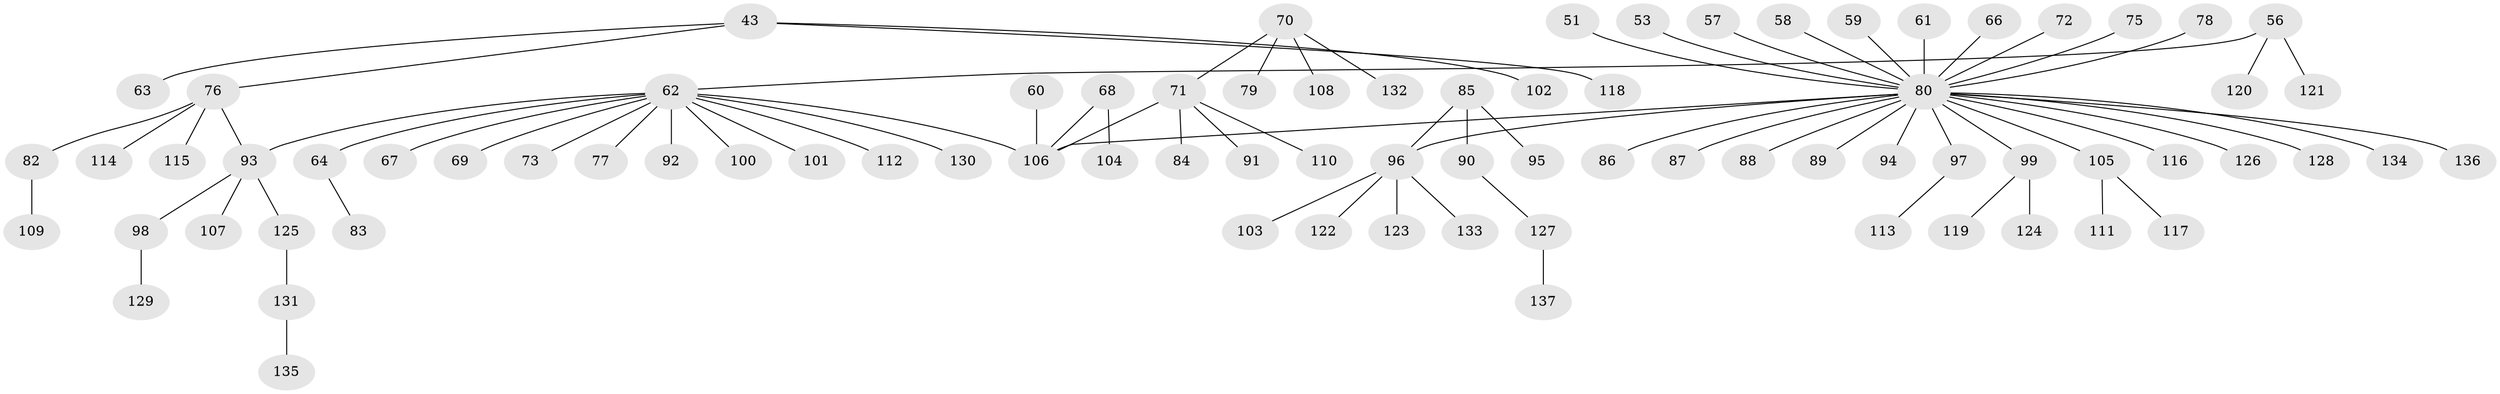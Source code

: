 // original degree distribution, {4: 0.058394160583941604, 6: 0.029197080291970802, 2: 0.26277372262773724, 3: 0.10218978102189781, 8: 0.0072992700729927005, 7: 0.014598540145985401, 5: 0.014598540145985401, 1: 0.5109489051094891}
// Generated by graph-tools (version 1.1) at 2025/56/03/04/25 21:56:25]
// undirected, 82 vertices, 81 edges
graph export_dot {
graph [start="1"]
  node [color=gray90,style=filled];
  43;
  51;
  53;
  56 [super="+21"];
  57;
  58;
  59;
  60;
  61;
  62 [super="+52"];
  63;
  64;
  66;
  67;
  68;
  69;
  70;
  71 [super="+24"];
  72;
  73;
  75;
  76 [super="+34+18"];
  77;
  78;
  79;
  80 [super="+25+65+44+50+45"];
  82;
  83;
  84;
  85;
  86;
  87;
  88;
  89;
  90;
  91;
  92;
  93 [super="+33"];
  94;
  95;
  96 [super="+48+54+74+55"];
  97 [super="+81"];
  98;
  99 [super="+10"];
  100;
  101;
  102;
  103;
  104;
  105 [super="+41"];
  106 [super="+12+5+46"];
  107;
  108;
  109;
  110;
  111;
  112;
  113;
  114;
  115;
  116;
  117;
  118;
  119;
  120;
  121;
  122;
  123;
  124;
  125;
  126;
  127;
  128;
  129;
  130;
  131;
  132;
  133;
  134;
  135;
  136;
  137;
  43 -- 63;
  43 -- 102;
  43 -- 118;
  43 -- 76;
  51 -- 80;
  53 -- 80;
  56 -- 120;
  56 -- 121;
  56 -- 62;
  57 -- 80;
  58 -- 80;
  59 -- 80;
  60 -- 106;
  61 -- 80;
  62 -- 64;
  62 -- 130;
  62 -- 67;
  62 -- 100;
  62 -- 69;
  62 -- 101;
  62 -- 73;
  62 -- 106;
  62 -- 77;
  62 -- 112;
  62 -- 92;
  62 -- 93;
  64 -- 83;
  66 -- 80;
  68 -- 104;
  68 -- 106;
  70 -- 79;
  70 -- 108;
  70 -- 132;
  70 -- 71;
  71 -- 91;
  71 -- 84;
  71 -- 106;
  71 -- 110;
  72 -- 80;
  75 -- 80;
  76 -- 82;
  76 -- 114;
  76 -- 115;
  76 -- 93;
  78 -- 80;
  80 -- 87;
  80 -- 136;
  80 -- 128;
  80 -- 86;
  80 -- 88;
  80 -- 89;
  80 -- 94;
  80 -- 96;
  80 -- 99;
  80 -- 105;
  80 -- 106;
  80 -- 126;
  80 -- 116;
  80 -- 134;
  80 -- 97;
  82 -- 109;
  85 -- 90;
  85 -- 95;
  85 -- 96;
  90 -- 127;
  93 -- 125;
  93 -- 98;
  93 -- 107;
  96 -- 133;
  96 -- 103;
  96 -- 122;
  96 -- 123;
  97 -- 113;
  98 -- 129;
  99 -- 119;
  99 -- 124;
  105 -- 117;
  105 -- 111;
  125 -- 131;
  127 -- 137;
  131 -- 135;
}
